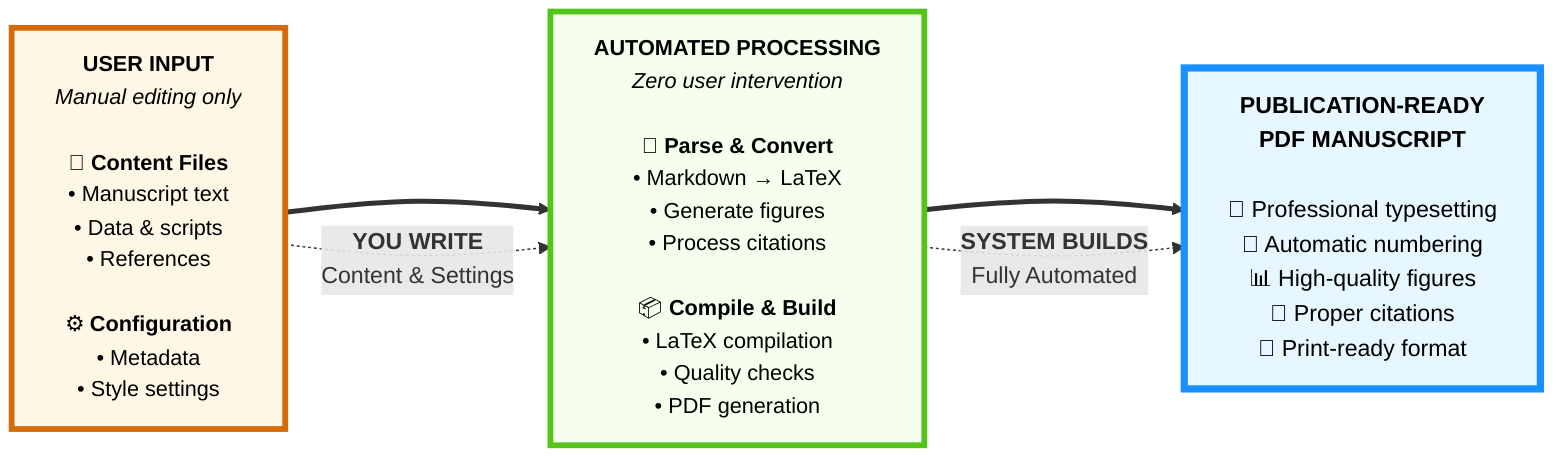 flowchart LR
    %% USER INPUT SECTION - Simplified without inner boxes
    USER["<b>USER INPUT</b><br/><i>Manual editing only</i><br/><br/>📝 <b>Content Files</b><br/>   • Manuscript text<br/>   • Data & scripts<br/>   • References<br/><br/>⚙️ <b>Configuration</b><br/>   • Metadata<br/>   • Style settings"]

    %% AUTOMATED PROCESSING - Simplified without inner boxes
    AUTO["<b>AUTOMATED PROCESSING</b><br/><i>Zero user intervention</i><br/><br/>🔄 <b>Parse & Convert</b><br/>   • Markdown → LaTeX<br/>   • Generate figures<br/>   • Process citations<br/><br/>📦 <b>Compile & Build</b><br/>   • LaTeX compilation<br/>   • Quality checks<br/>   • PDF generation"]

    %% FINAL OUTPUT
    OUTPUT["<b>PUBLICATION-READY<br/>PDF MANUSCRIPT</b><br/><br/>📖 Professional typesetting<br/>🔢 Automatic numbering<br/>📊 High-quality figures<br/>🔗 Proper citations<br/>📄 Print-ready format"]

    %% Flow connections with thicker arrows
    USER ==> AUTO
    AUTO ==> OUTPUT

    %% Annotations - cleaner labels
    USER -.-> |"<b>YOU WRITE</b><br/>Content & Settings"| AUTO
    AUTO -.-> |"<b>SYSTEM BUILDS</b><br/>Fully Automated"| OUTPUT

    %% Styling - Clean, high contrast, publication ready
    classDef userBox fill:#fff7e6,stroke:#d46b08,stroke-width:4px,color:#000,font-size:15px
    classDef autoBox fill:#f6ffed,stroke:#52c41a,stroke-width:4px,color:#000,font-size:15px
    classDef outputBox fill:#e6f7ff,stroke:#1890ff,stroke-width:5px,color:#000,font-size:16px

    %% Apply classes
    class USER userBox
    class AUTO autoBox
    class OUTPUT outputBox
